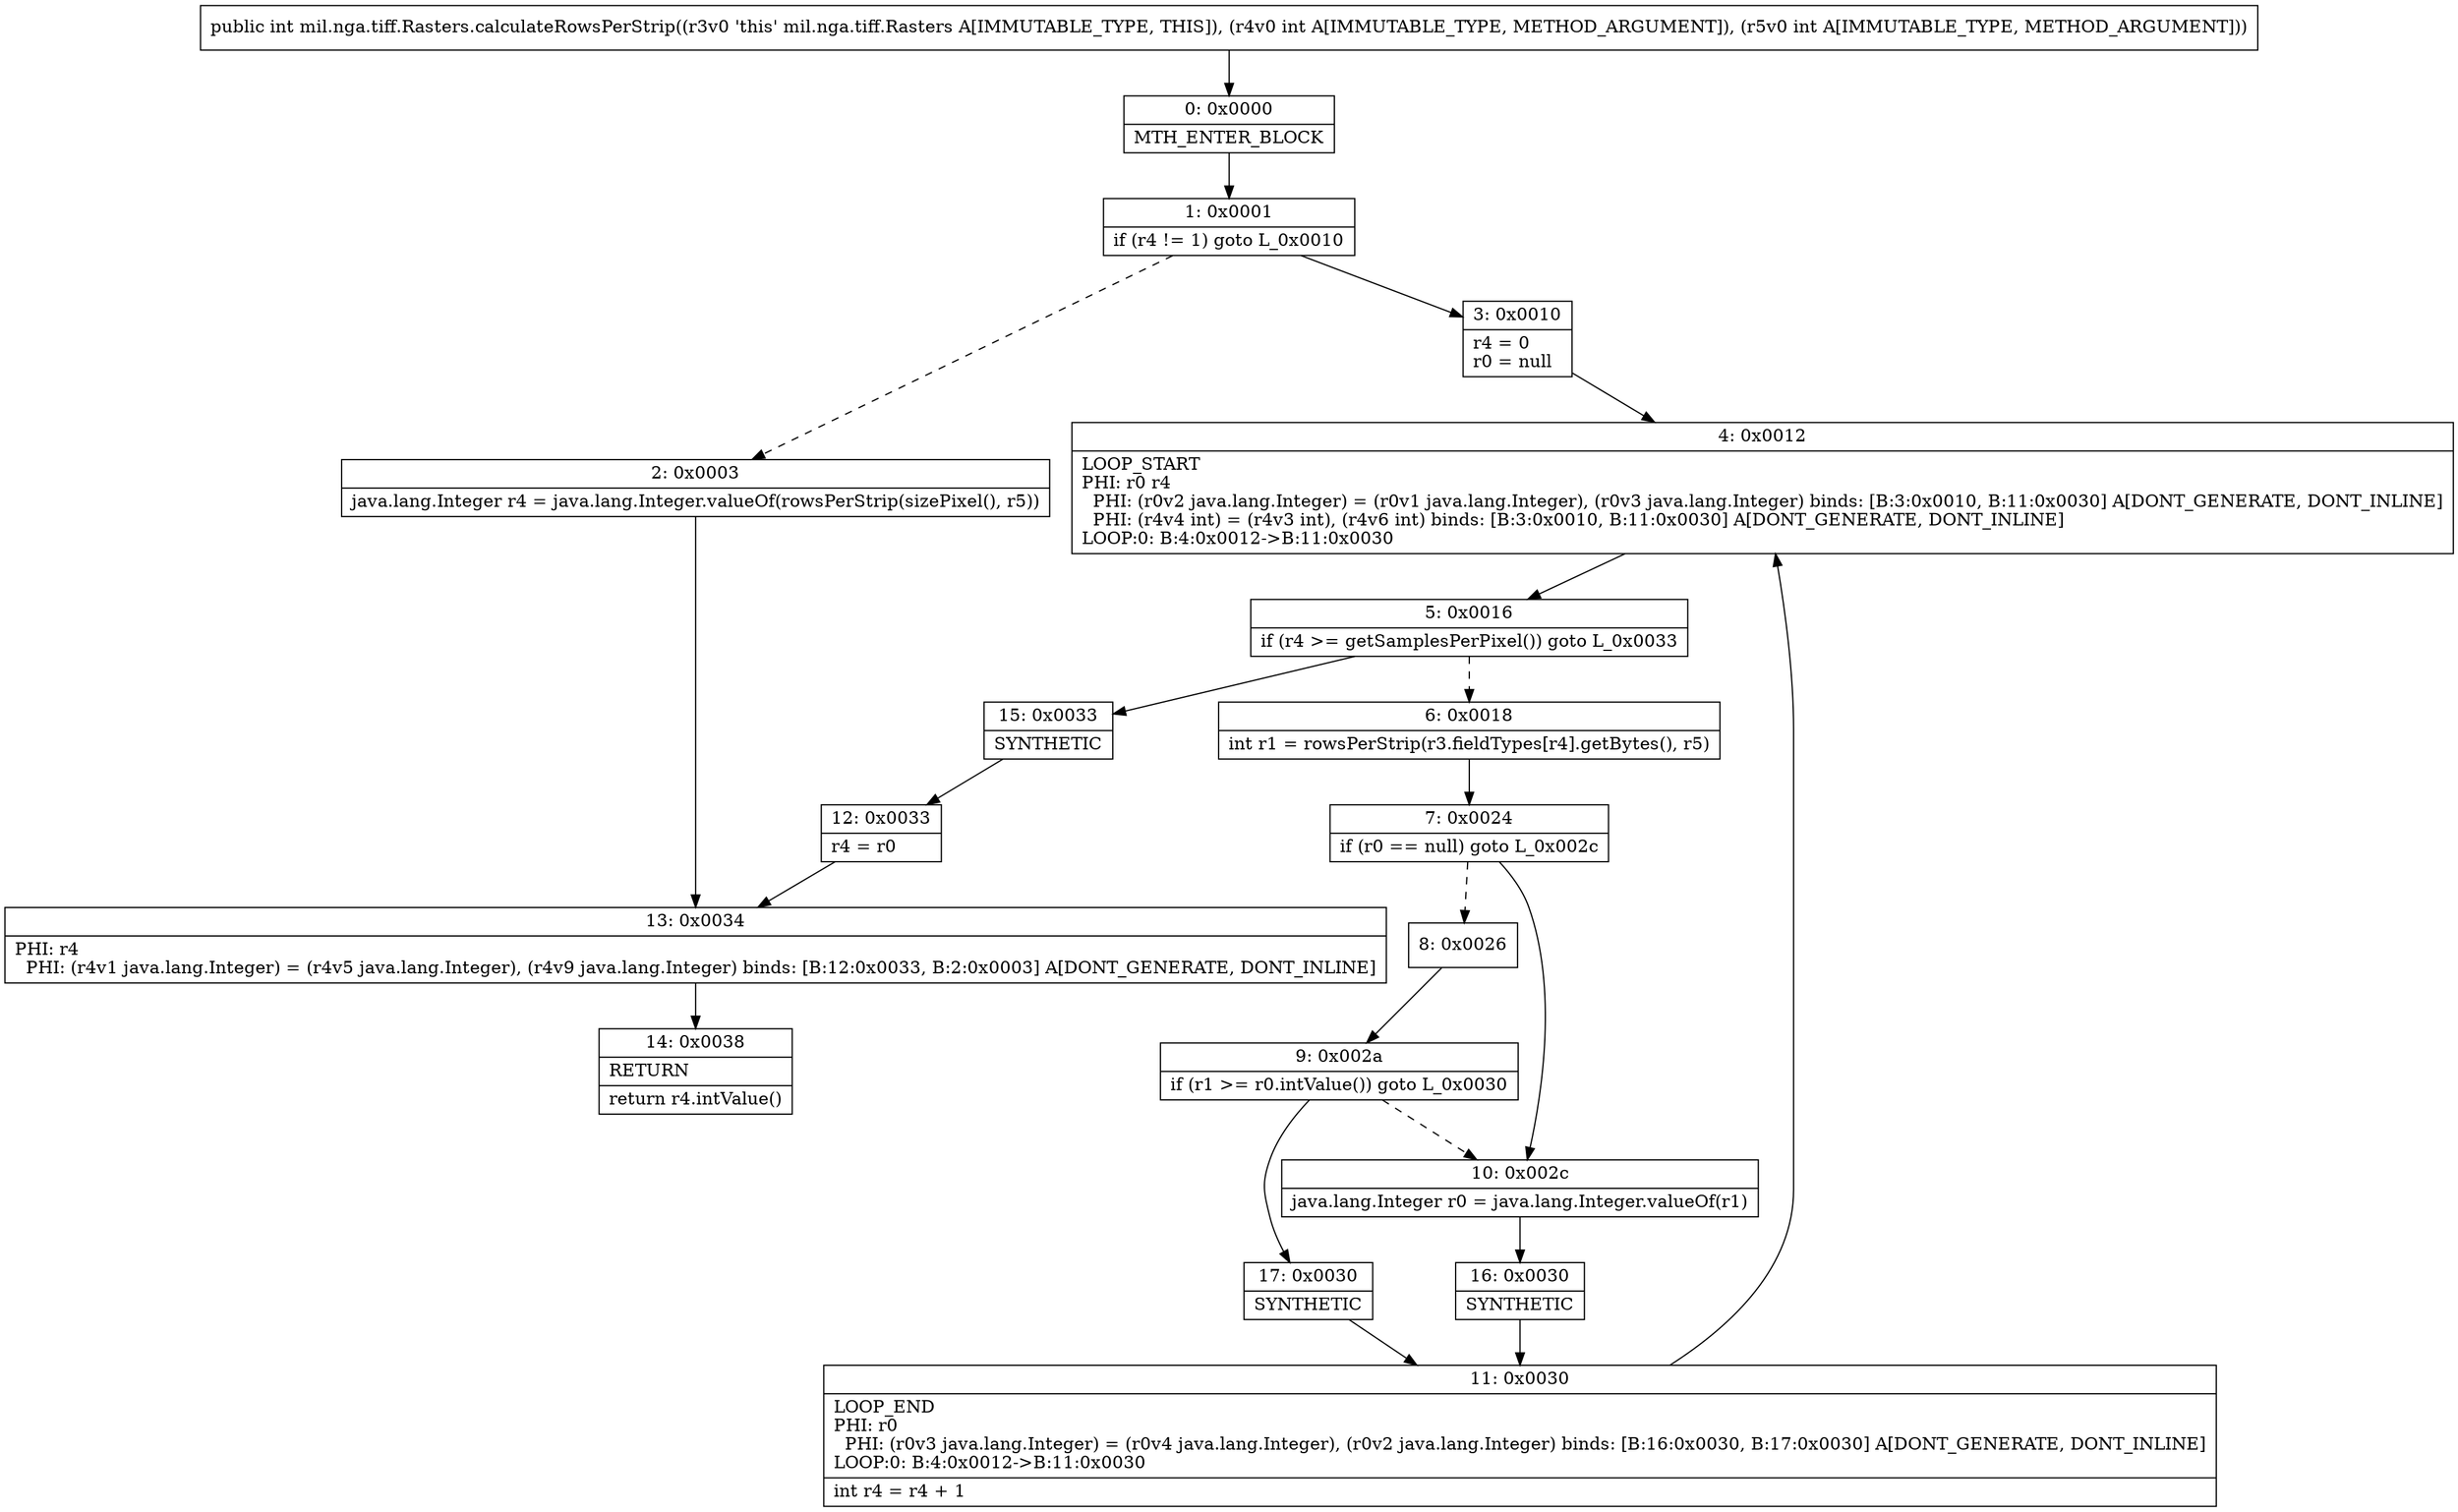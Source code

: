 digraph "CFG formil.nga.tiff.Rasters.calculateRowsPerStrip(II)I" {
Node_0 [shape=record,label="{0\:\ 0x0000|MTH_ENTER_BLOCK\l}"];
Node_1 [shape=record,label="{1\:\ 0x0001|if (r4 != 1) goto L_0x0010\l}"];
Node_2 [shape=record,label="{2\:\ 0x0003|java.lang.Integer r4 = java.lang.Integer.valueOf(rowsPerStrip(sizePixel(), r5))\l}"];
Node_3 [shape=record,label="{3\:\ 0x0010|r4 = 0\lr0 = null\l}"];
Node_4 [shape=record,label="{4\:\ 0x0012|LOOP_START\lPHI: r0 r4 \l  PHI: (r0v2 java.lang.Integer) = (r0v1 java.lang.Integer), (r0v3 java.lang.Integer) binds: [B:3:0x0010, B:11:0x0030] A[DONT_GENERATE, DONT_INLINE]\l  PHI: (r4v4 int) = (r4v3 int), (r4v6 int) binds: [B:3:0x0010, B:11:0x0030] A[DONT_GENERATE, DONT_INLINE]\lLOOP:0: B:4:0x0012\-\>B:11:0x0030\l}"];
Node_5 [shape=record,label="{5\:\ 0x0016|if (r4 \>= getSamplesPerPixel()) goto L_0x0033\l}"];
Node_6 [shape=record,label="{6\:\ 0x0018|int r1 = rowsPerStrip(r3.fieldTypes[r4].getBytes(), r5)\l}"];
Node_7 [shape=record,label="{7\:\ 0x0024|if (r0 == null) goto L_0x002c\l}"];
Node_8 [shape=record,label="{8\:\ 0x0026}"];
Node_9 [shape=record,label="{9\:\ 0x002a|if (r1 \>= r0.intValue()) goto L_0x0030\l}"];
Node_10 [shape=record,label="{10\:\ 0x002c|java.lang.Integer r0 = java.lang.Integer.valueOf(r1)\l}"];
Node_11 [shape=record,label="{11\:\ 0x0030|LOOP_END\lPHI: r0 \l  PHI: (r0v3 java.lang.Integer) = (r0v4 java.lang.Integer), (r0v2 java.lang.Integer) binds: [B:16:0x0030, B:17:0x0030] A[DONT_GENERATE, DONT_INLINE]\lLOOP:0: B:4:0x0012\-\>B:11:0x0030\l|int r4 = r4 + 1\l}"];
Node_12 [shape=record,label="{12\:\ 0x0033|r4 = r0\l}"];
Node_13 [shape=record,label="{13\:\ 0x0034|PHI: r4 \l  PHI: (r4v1 java.lang.Integer) = (r4v5 java.lang.Integer), (r4v9 java.lang.Integer) binds: [B:12:0x0033, B:2:0x0003] A[DONT_GENERATE, DONT_INLINE]\l}"];
Node_14 [shape=record,label="{14\:\ 0x0038|RETURN\l|return r4.intValue()\l}"];
Node_15 [shape=record,label="{15\:\ 0x0033|SYNTHETIC\l}"];
Node_16 [shape=record,label="{16\:\ 0x0030|SYNTHETIC\l}"];
Node_17 [shape=record,label="{17\:\ 0x0030|SYNTHETIC\l}"];
MethodNode[shape=record,label="{public int mil.nga.tiff.Rasters.calculateRowsPerStrip((r3v0 'this' mil.nga.tiff.Rasters A[IMMUTABLE_TYPE, THIS]), (r4v0 int A[IMMUTABLE_TYPE, METHOD_ARGUMENT]), (r5v0 int A[IMMUTABLE_TYPE, METHOD_ARGUMENT])) }"];
MethodNode -> Node_0;
Node_0 -> Node_1;
Node_1 -> Node_2[style=dashed];
Node_1 -> Node_3;
Node_2 -> Node_13;
Node_3 -> Node_4;
Node_4 -> Node_5;
Node_5 -> Node_6[style=dashed];
Node_5 -> Node_15;
Node_6 -> Node_7;
Node_7 -> Node_8[style=dashed];
Node_7 -> Node_10;
Node_8 -> Node_9;
Node_9 -> Node_10[style=dashed];
Node_9 -> Node_17;
Node_10 -> Node_16;
Node_11 -> Node_4;
Node_12 -> Node_13;
Node_13 -> Node_14;
Node_15 -> Node_12;
Node_16 -> Node_11;
Node_17 -> Node_11;
}

